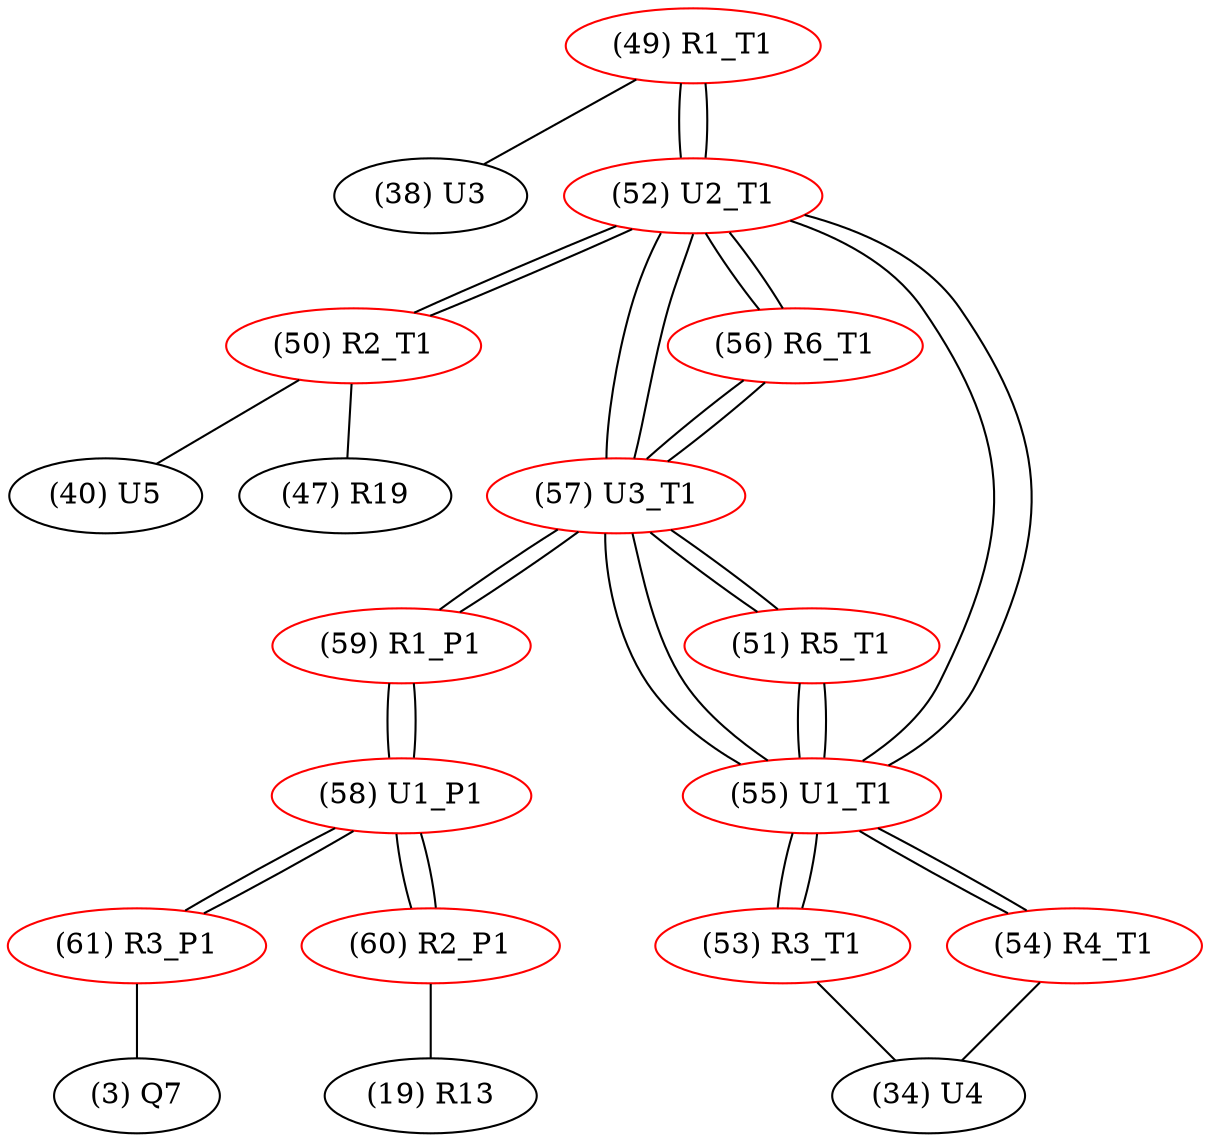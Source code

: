 graph {
	49 [label="(49) R1_T1" color=red]
	38 [label="(38) U3"]
	52 [label="(52) U2_T1"]
	50 [label="(50) R2_T1" color=red]
	40 [label="(40) U5"]
	47 [label="(47) R19"]
	52 [label="(52) U2_T1"]
	51 [label="(51) R5_T1" color=red]
	57 [label="(57) U3_T1"]
	55 [label="(55) U1_T1"]
	52 [label="(52) U2_T1" color=red]
	57 [label="(57) U3_T1"]
	55 [label="(55) U1_T1"]
	50 [label="(50) R2_T1"]
	49 [label="(49) R1_T1"]
	56 [label="(56) R6_T1"]
	53 [label="(53) R3_T1" color=red]
	34 [label="(34) U4"]
	55 [label="(55) U1_T1"]
	54 [label="(54) R4_T1" color=red]
	34 [label="(34) U4"]
	55 [label="(55) U1_T1"]
	55 [label="(55) U1_T1" color=red]
	54 [label="(54) R4_T1"]
	52 [label="(52) U2_T1"]
	57 [label="(57) U3_T1"]
	51 [label="(51) R5_T1"]
	53 [label="(53) R3_T1"]
	56 [label="(56) R6_T1" color=red]
	57 [label="(57) U3_T1"]
	52 [label="(52) U2_T1"]
	57 [label="(57) U3_T1" color=red]
	56 [label="(56) R6_T1"]
	51 [label="(51) R5_T1"]
	52 [label="(52) U2_T1"]
	55 [label="(55) U1_T1"]
	59 [label="(59) R1_P1"]
	58 [label="(58) U1_P1" color=red]
	61 [label="(61) R3_P1"]
	60 [label="(60) R2_P1"]
	59 [label="(59) R1_P1"]
	59 [label="(59) R1_P1" color=red]
	57 [label="(57) U3_T1"]
	58 [label="(58) U1_P1"]
	60 [label="(60) R2_P1" color=red]
	19 [label="(19) R13"]
	58 [label="(58) U1_P1"]
	61 [label="(61) R3_P1" color=red]
	3 [label="(3) Q7"]
	58 [label="(58) U1_P1"]
	49 -- 38
	49 -- 52
	50 -- 40
	50 -- 47
	50 -- 52
	51 -- 57
	51 -- 55
	52 -- 57
	52 -- 55
	52 -- 50
	52 -- 49
	52 -- 56
	53 -- 34
	53 -- 55
	54 -- 34
	54 -- 55
	55 -- 54
	55 -- 52
	55 -- 57
	55 -- 51
	55 -- 53
	56 -- 57
	56 -- 52
	57 -- 56
	57 -- 51
	57 -- 52
	57 -- 55
	57 -- 59
	58 -- 61
	58 -- 60
	58 -- 59
	59 -- 57
	59 -- 58
	60 -- 19
	60 -- 58
	61 -- 3
	61 -- 58
}